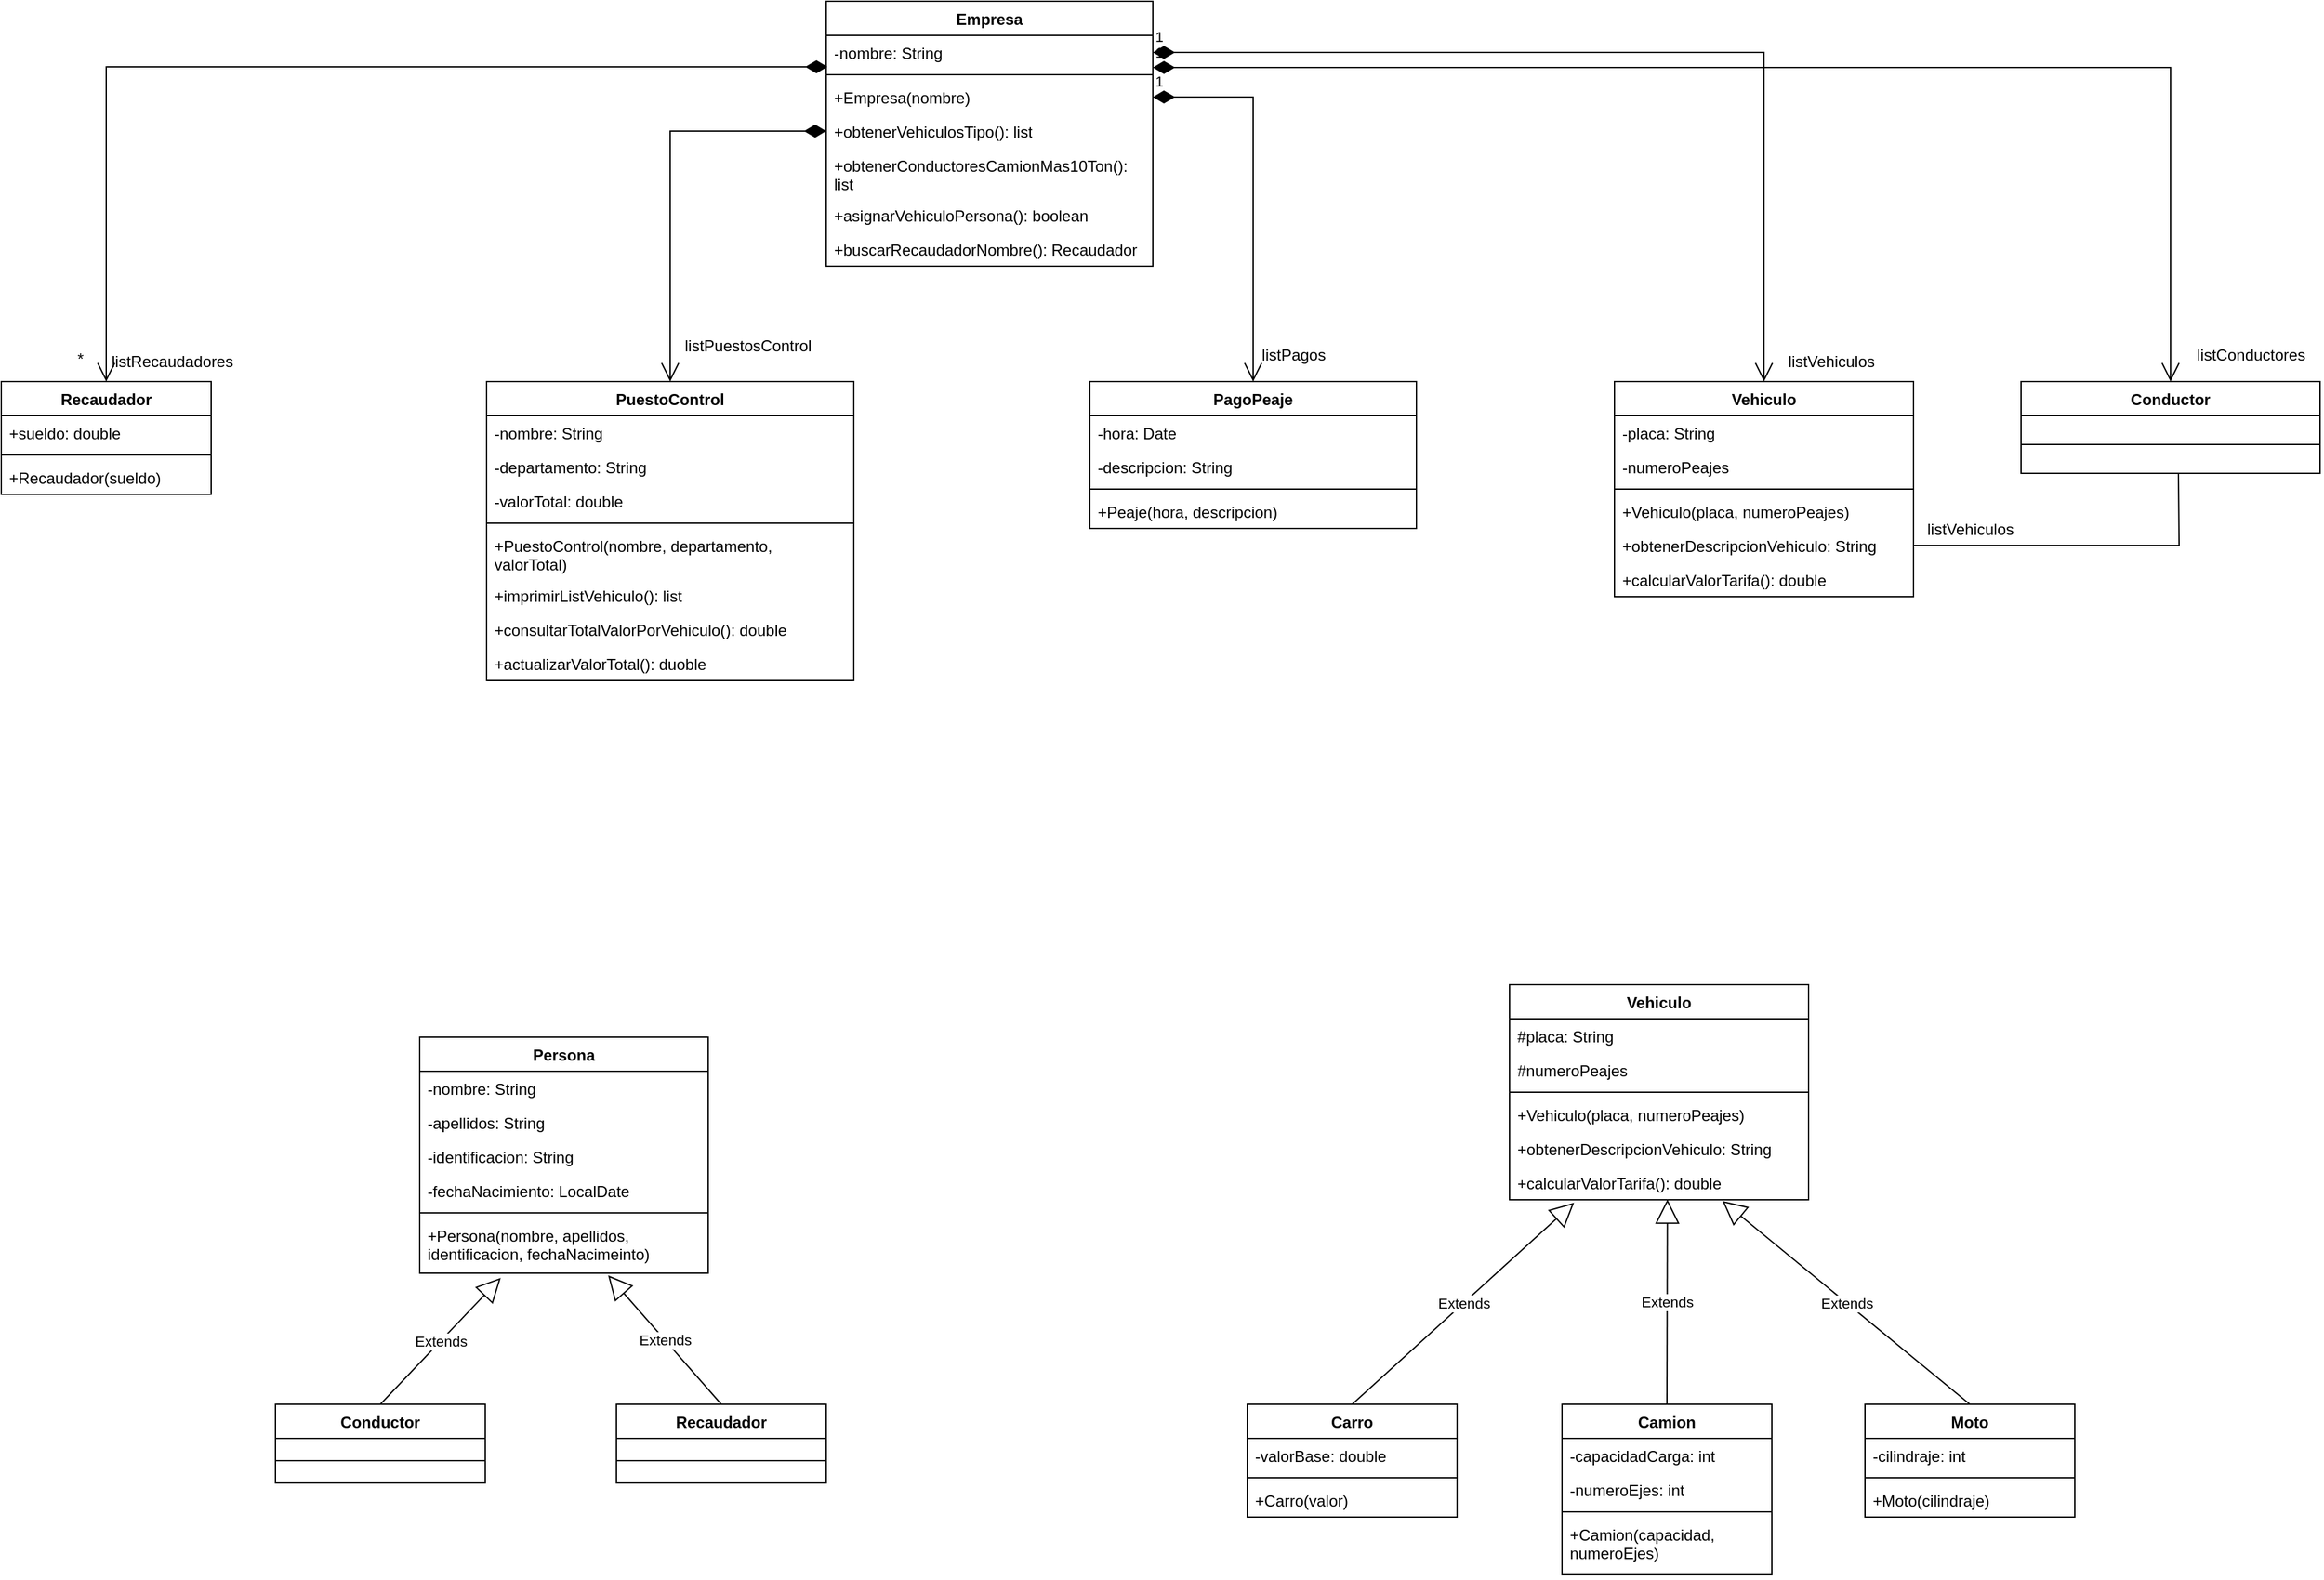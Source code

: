 <mxfile version="27.0.6">
  <diagram name="Página-1" id="nUhebVasy0a8CvPO7ZLj">
    <mxGraphModel grid="1" page="1" gridSize="10" guides="1" tooltips="1" connect="1" arrows="1" fold="1" pageScale="1" pageWidth="827" pageHeight="1169" math="0" shadow="0">
      <root>
        <mxCell id="0" />
        <mxCell id="1" parent="0" />
        <mxCell id="fp7vSaJ3_R6E_SOz58Nq-1" value="PagoPeaje" style="swimlane;fontStyle=1;align=center;verticalAlign=top;childLayout=stackLayout;horizontal=1;startSize=26;horizontalStack=0;resizeParent=1;resizeParentMax=0;resizeLast=0;collapsible=1;marginBottom=0;whiteSpace=wrap;html=1;" vertex="1" parent="1">
          <mxGeometry x="490" y="40" width="249" height="112" as="geometry" />
        </mxCell>
        <mxCell id="fp7vSaJ3_R6E_SOz58Nq-2" value="-hora: Date" style="text;strokeColor=none;fillColor=none;align=left;verticalAlign=top;spacingLeft=4;spacingRight=4;overflow=hidden;rotatable=0;points=[[0,0.5],[1,0.5]];portConstraint=eastwest;whiteSpace=wrap;html=1;" vertex="1" parent="fp7vSaJ3_R6E_SOz58Nq-1">
          <mxGeometry y="26" width="249" height="26" as="geometry" />
        </mxCell>
        <mxCell id="fp7vSaJ3_R6E_SOz58Nq-5" value="-descripcion: String" style="text;strokeColor=none;fillColor=none;align=left;verticalAlign=top;spacingLeft=4;spacingRight=4;overflow=hidden;rotatable=0;points=[[0,0.5],[1,0.5]];portConstraint=eastwest;whiteSpace=wrap;html=1;" vertex="1" parent="fp7vSaJ3_R6E_SOz58Nq-1">
          <mxGeometry y="52" width="249" height="26" as="geometry" />
        </mxCell>
        <mxCell id="fp7vSaJ3_R6E_SOz58Nq-3" value="" style="line;strokeWidth=1;fillColor=none;align=left;verticalAlign=middle;spacingTop=-1;spacingLeft=3;spacingRight=3;rotatable=0;labelPosition=right;points=[];portConstraint=eastwest;strokeColor=inherit;" vertex="1" parent="fp7vSaJ3_R6E_SOz58Nq-1">
          <mxGeometry y="78" width="249" height="8" as="geometry" />
        </mxCell>
        <mxCell id="fp7vSaJ3_R6E_SOz58Nq-42" value="+Peaje(hora, descripcion)" style="text;strokeColor=none;fillColor=none;align=left;verticalAlign=top;spacingLeft=4;spacingRight=4;overflow=hidden;rotatable=0;points=[[0,0.5],[1,0.5]];portConstraint=eastwest;whiteSpace=wrap;html=1;" vertex="1" parent="fp7vSaJ3_R6E_SOz58Nq-1">
          <mxGeometry y="86" width="249" height="26" as="geometry" />
        </mxCell>
        <mxCell id="fp7vSaJ3_R6E_SOz58Nq-12" value="Vehiculo" style="swimlane;fontStyle=1;align=center;verticalAlign=top;childLayout=stackLayout;horizontal=1;startSize=26;horizontalStack=0;resizeParent=1;resizeParentMax=0;resizeLast=0;collapsible=1;marginBottom=0;whiteSpace=wrap;html=1;" vertex="1" parent="1">
          <mxGeometry x="890" y="40" width="228" height="164" as="geometry" />
        </mxCell>
        <mxCell id="fp7vSaJ3_R6E_SOz58Nq-36" value="-placa: String" style="text;strokeColor=none;fillColor=none;align=left;verticalAlign=top;spacingLeft=4;spacingRight=4;overflow=hidden;rotatable=0;points=[[0,0.5],[1,0.5]];portConstraint=eastwest;whiteSpace=wrap;html=1;" vertex="1" parent="fp7vSaJ3_R6E_SOz58Nq-12">
          <mxGeometry y="26" width="228" height="26" as="geometry" />
        </mxCell>
        <mxCell id="fp7vSaJ3_R6E_SOz58Nq-13" value="-numeroPeajes" style="text;strokeColor=none;fillColor=none;align=left;verticalAlign=top;spacingLeft=4;spacingRight=4;overflow=hidden;rotatable=0;points=[[0,0.5],[1,0.5]];portConstraint=eastwest;whiteSpace=wrap;html=1;" vertex="1" parent="fp7vSaJ3_R6E_SOz58Nq-12">
          <mxGeometry y="52" width="228" height="26" as="geometry" />
        </mxCell>
        <mxCell id="fp7vSaJ3_R6E_SOz58Nq-14" value="" style="line;strokeWidth=1;fillColor=none;align=left;verticalAlign=middle;spacingTop=-1;spacingLeft=3;spacingRight=3;rotatable=0;labelPosition=right;points=[];portConstraint=eastwest;strokeColor=inherit;" vertex="1" parent="fp7vSaJ3_R6E_SOz58Nq-12">
          <mxGeometry y="78" width="228" height="8" as="geometry" />
        </mxCell>
        <mxCell id="fp7vSaJ3_R6E_SOz58Nq-43" value="+Vehiculo(placa, numeroPeajes)" style="text;strokeColor=none;fillColor=none;align=left;verticalAlign=top;spacingLeft=4;spacingRight=4;overflow=hidden;rotatable=0;points=[[0,0.5],[1,0.5]];portConstraint=eastwest;whiteSpace=wrap;html=1;" vertex="1" parent="fp7vSaJ3_R6E_SOz58Nq-12">
          <mxGeometry y="86" width="228" height="26" as="geometry" />
        </mxCell>
        <mxCell id="p5p9MChU_btG1nSV4dnL-3" value="+obtenerDescripcionVehiculo: String" style="text;strokeColor=none;fillColor=none;align=left;verticalAlign=top;spacingLeft=4;spacingRight=4;overflow=hidden;rotatable=0;points=[[0,0.5],[1,0.5]];portConstraint=eastwest;whiteSpace=wrap;html=1;" vertex="1" parent="fp7vSaJ3_R6E_SOz58Nq-12">
          <mxGeometry y="112" width="228" height="26" as="geometry" />
        </mxCell>
        <mxCell id="fp7vSaJ3_R6E_SOz58Nq-15" value="+calcularValorTarifa(): double" style="text;strokeColor=none;fillColor=none;align=left;verticalAlign=top;spacingLeft=4;spacingRight=4;overflow=hidden;rotatable=0;points=[[0,0.5],[1,0.5]];portConstraint=eastwest;whiteSpace=wrap;html=1;" vertex="1" parent="fp7vSaJ3_R6E_SOz58Nq-12">
          <mxGeometry y="138" width="228" height="26" as="geometry" />
        </mxCell>
        <mxCell id="fp7vSaJ3_R6E_SOz58Nq-17" value="PuestoControl" style="swimlane;fontStyle=1;align=center;verticalAlign=top;childLayout=stackLayout;horizontal=1;startSize=26;horizontalStack=0;resizeParent=1;resizeParentMax=0;resizeLast=0;collapsible=1;marginBottom=0;whiteSpace=wrap;html=1;" vertex="1" parent="1">
          <mxGeometry x="30" y="40" width="280" height="228" as="geometry" />
        </mxCell>
        <mxCell id="fp7vSaJ3_R6E_SOz58Nq-18" value="-nombre: String&amp;nbsp;" style="text;strokeColor=none;fillColor=none;align=left;verticalAlign=top;spacingLeft=4;spacingRight=4;overflow=hidden;rotatable=0;points=[[0,0.5],[1,0.5]];portConstraint=eastwest;whiteSpace=wrap;html=1;" vertex="1" parent="fp7vSaJ3_R6E_SOz58Nq-17">
          <mxGeometry y="26" width="280" height="26" as="geometry" />
        </mxCell>
        <mxCell id="fp7vSaJ3_R6E_SOz58Nq-19" value="-departamento: String" style="text;strokeColor=none;fillColor=none;align=left;verticalAlign=top;spacingLeft=4;spacingRight=4;overflow=hidden;rotatable=0;points=[[0,0.5],[1,0.5]];portConstraint=eastwest;whiteSpace=wrap;html=1;" vertex="1" parent="fp7vSaJ3_R6E_SOz58Nq-17">
          <mxGeometry y="52" width="280" height="26" as="geometry" />
        </mxCell>
        <mxCell id="fp7vSaJ3_R6E_SOz58Nq-20" value="-valorTotal: double" style="text;strokeColor=none;fillColor=none;align=left;verticalAlign=top;spacingLeft=4;spacingRight=4;overflow=hidden;rotatable=0;points=[[0,0.5],[1,0.5]];portConstraint=eastwest;whiteSpace=wrap;html=1;" vertex="1" parent="fp7vSaJ3_R6E_SOz58Nq-17">
          <mxGeometry y="78" width="280" height="26" as="geometry" />
        </mxCell>
        <mxCell id="fp7vSaJ3_R6E_SOz58Nq-21" value="" style="line;strokeWidth=1;fillColor=none;align=left;verticalAlign=middle;spacingTop=-1;spacingLeft=3;spacingRight=3;rotatable=0;labelPosition=right;points=[];portConstraint=eastwest;strokeColor=inherit;" vertex="1" parent="fp7vSaJ3_R6E_SOz58Nq-17">
          <mxGeometry y="104" width="280" height="8" as="geometry" />
        </mxCell>
        <mxCell id="fp7vSaJ3_R6E_SOz58Nq-22" value="+PuestoControl(nombre, departamento, valorTotal)" style="text;strokeColor=none;fillColor=none;align=left;verticalAlign=top;spacingLeft=4;spacingRight=4;overflow=hidden;rotatable=0;points=[[0,0.5],[1,0.5]];portConstraint=eastwest;whiteSpace=wrap;html=1;" vertex="1" parent="fp7vSaJ3_R6E_SOz58Nq-17">
          <mxGeometry y="112" width="280" height="38" as="geometry" />
        </mxCell>
        <mxCell id="fp7vSaJ3_R6E_SOz58Nq-23" value="+imprimirListVehiculo(): list" style="text;strokeColor=none;fillColor=none;align=left;verticalAlign=top;spacingLeft=4;spacingRight=4;overflow=hidden;rotatable=0;points=[[0,0.5],[1,0.5]];portConstraint=eastwest;whiteSpace=wrap;html=1;" vertex="1" parent="fp7vSaJ3_R6E_SOz58Nq-17">
          <mxGeometry y="150" width="280" height="26" as="geometry" />
        </mxCell>
        <mxCell id="fp7vSaJ3_R6E_SOz58Nq-24" value="+consultarTotalValorPorVehiculo(): double" style="text;strokeColor=none;fillColor=none;align=left;verticalAlign=top;spacingLeft=4;spacingRight=4;overflow=hidden;rotatable=0;points=[[0,0.5],[1,0.5]];portConstraint=eastwest;whiteSpace=wrap;html=1;" vertex="1" parent="fp7vSaJ3_R6E_SOz58Nq-17">
          <mxGeometry y="176" width="280" height="26" as="geometry" />
        </mxCell>
        <mxCell id="fp7vSaJ3_R6E_SOz58Nq-33" value="+actualizarValorTotal(): duoble" style="text;strokeColor=none;fillColor=none;align=left;verticalAlign=top;spacingLeft=4;spacingRight=4;overflow=hidden;rotatable=0;points=[[0,0.5],[1,0.5]];portConstraint=eastwest;whiteSpace=wrap;html=1;" vertex="1" parent="fp7vSaJ3_R6E_SOz58Nq-17">
          <mxGeometry y="202" width="280" height="26" as="geometry" />
        </mxCell>
        <mxCell id="fp7vSaJ3_R6E_SOz58Nq-27" value="Empresa" style="swimlane;fontStyle=1;align=center;verticalAlign=top;childLayout=stackLayout;horizontal=1;startSize=26;horizontalStack=0;resizeParent=1;resizeParentMax=0;resizeLast=0;collapsible=1;marginBottom=0;whiteSpace=wrap;html=1;" vertex="1" parent="1">
          <mxGeometry x="289" y="-250" width="249" height="202" as="geometry" />
        </mxCell>
        <mxCell id="fp7vSaJ3_R6E_SOz58Nq-28" value="-nombre: String&amp;nbsp;" style="text;strokeColor=none;fillColor=none;align=left;verticalAlign=top;spacingLeft=4;spacingRight=4;overflow=hidden;rotatable=0;points=[[0,0.5],[1,0.5]];portConstraint=eastwest;whiteSpace=wrap;html=1;" vertex="1" parent="fp7vSaJ3_R6E_SOz58Nq-27">
          <mxGeometry y="26" width="249" height="26" as="geometry" />
        </mxCell>
        <mxCell id="fp7vSaJ3_R6E_SOz58Nq-31" value="" style="line;strokeWidth=1;fillColor=none;align=left;verticalAlign=middle;spacingTop=-1;spacingLeft=3;spacingRight=3;rotatable=0;labelPosition=right;points=[];portConstraint=eastwest;strokeColor=inherit;" vertex="1" parent="fp7vSaJ3_R6E_SOz58Nq-27">
          <mxGeometry y="52" width="249" height="8" as="geometry" />
        </mxCell>
        <mxCell id="fp7vSaJ3_R6E_SOz58Nq-32" value="+Empresa(nombre)" style="text;strokeColor=none;fillColor=none;align=left;verticalAlign=top;spacingLeft=4;spacingRight=4;overflow=hidden;rotatable=0;points=[[0,0.5],[1,0.5]];portConstraint=eastwest;whiteSpace=wrap;html=1;" vertex="1" parent="fp7vSaJ3_R6E_SOz58Nq-27">
          <mxGeometry y="60" width="249" height="26" as="geometry" />
        </mxCell>
        <mxCell id="p5p9MChU_btG1nSV4dnL-16" value="+obtenerVehiculosTipo(): list" style="text;strokeColor=none;fillColor=none;align=left;verticalAlign=top;spacingLeft=4;spacingRight=4;overflow=hidden;rotatable=0;points=[[0,0.5],[1,0.5]];portConstraint=eastwest;whiteSpace=wrap;html=1;" vertex="1" parent="fp7vSaJ3_R6E_SOz58Nq-27">
          <mxGeometry y="86" width="249" height="26" as="geometry" />
        </mxCell>
        <mxCell id="fp7vSaJ3_R6E_SOz58Nq-26" value="+obtenerConductoresCamionMas10Ton(): list" style="text;strokeColor=none;fillColor=none;align=left;verticalAlign=top;spacingLeft=4;spacingRight=4;overflow=hidden;rotatable=0;points=[[0,0.5],[1,0.5]];portConstraint=eastwest;whiteSpace=wrap;html=1;" vertex="1" parent="fp7vSaJ3_R6E_SOz58Nq-27">
          <mxGeometry y="112" width="249" height="38" as="geometry" />
        </mxCell>
        <mxCell id="fp7vSaJ3_R6E_SOz58Nq-34" value="+asignarVehiculoPersona(): boolean" style="text;strokeColor=none;fillColor=none;align=left;verticalAlign=top;spacingLeft=4;spacingRight=4;overflow=hidden;rotatable=0;points=[[0,0.5],[1,0.5]];portConstraint=eastwest;whiteSpace=wrap;html=1;" vertex="1" parent="fp7vSaJ3_R6E_SOz58Nq-27">
          <mxGeometry y="150" width="249" height="26" as="geometry" />
        </mxCell>
        <mxCell id="fp7vSaJ3_R6E_SOz58Nq-25" value="+buscarRecaudadorNombre(): Recaudador" style="text;strokeColor=none;fillColor=none;align=left;verticalAlign=top;spacingLeft=4;spacingRight=4;overflow=hidden;rotatable=0;points=[[0,0.5],[1,0.5]];portConstraint=eastwest;whiteSpace=wrap;html=1;" vertex="1" parent="fp7vSaJ3_R6E_SOz58Nq-27">
          <mxGeometry y="176" width="249" height="26" as="geometry" />
        </mxCell>
        <mxCell id="fp7vSaJ3_R6E_SOz58Nq-37" value="Conductor" style="swimlane;fontStyle=1;align=center;verticalAlign=top;childLayout=stackLayout;horizontal=1;startSize=26;horizontalStack=0;resizeParent=1;resizeParentMax=0;resizeLast=0;collapsible=1;marginBottom=0;whiteSpace=wrap;html=1;" vertex="1" parent="1">
          <mxGeometry x="1200" y="40" width="228" height="70" as="geometry" />
        </mxCell>
        <mxCell id="fp7vSaJ3_R6E_SOz58Nq-40" value="" style="line;strokeWidth=1;fillColor=none;align=left;verticalAlign=middle;spacingTop=-1;spacingLeft=3;spacingRight=3;rotatable=0;labelPosition=right;points=[];portConstraint=eastwest;strokeColor=inherit;" vertex="1" parent="fp7vSaJ3_R6E_SOz58Nq-37">
          <mxGeometry y="26" width="228" height="44" as="geometry" />
        </mxCell>
        <mxCell id="fp7vSaJ3_R6E_SOz58Nq-48" value="Recaudador" style="swimlane;fontStyle=1;align=center;verticalAlign=top;childLayout=stackLayout;horizontal=1;startSize=26;horizontalStack=0;resizeParent=1;resizeParentMax=0;resizeLast=0;collapsible=1;marginBottom=0;whiteSpace=wrap;html=1;" vertex="1" parent="1">
          <mxGeometry x="-340" y="40" width="160" height="86" as="geometry" />
        </mxCell>
        <mxCell id="fp7vSaJ3_R6E_SOz58Nq-49" value="+sueldo: double" style="text;strokeColor=none;fillColor=none;align=left;verticalAlign=top;spacingLeft=4;spacingRight=4;overflow=hidden;rotatable=0;points=[[0,0.5],[1,0.5]];portConstraint=eastwest;whiteSpace=wrap;html=1;" vertex="1" parent="fp7vSaJ3_R6E_SOz58Nq-48">
          <mxGeometry y="26" width="160" height="26" as="geometry" />
        </mxCell>
        <mxCell id="fp7vSaJ3_R6E_SOz58Nq-50" value="" style="line;strokeWidth=1;fillColor=none;align=left;verticalAlign=middle;spacingTop=-1;spacingLeft=3;spacingRight=3;rotatable=0;labelPosition=right;points=[];portConstraint=eastwest;strokeColor=inherit;" vertex="1" parent="fp7vSaJ3_R6E_SOz58Nq-48">
          <mxGeometry y="52" width="160" height="8" as="geometry" />
        </mxCell>
        <mxCell id="fp7vSaJ3_R6E_SOz58Nq-51" value="+Recaudador(sueldo)" style="text;strokeColor=none;fillColor=none;align=left;verticalAlign=top;spacingLeft=4;spacingRight=4;overflow=hidden;rotatable=0;points=[[0,0.5],[1,0.5]];portConstraint=eastwest;whiteSpace=wrap;html=1;" vertex="1" parent="fp7vSaJ3_R6E_SOz58Nq-48">
          <mxGeometry y="60" width="160" height="26" as="geometry" />
        </mxCell>
        <mxCell id="fp7vSaJ3_R6E_SOz58Nq-52" value="" style="endArrow=open;html=1;endSize=12;startArrow=diamondThin;startSize=14;startFill=1;edgeStyle=orthogonalEdgeStyle;align=left;verticalAlign=bottom;rounded=0;entryX=0.5;entryY=0;entryDx=0;entryDy=0;exitX=0.004;exitY=0.923;exitDx=0;exitDy=0;exitPerimeter=0;" edge="1" parent="1" source="fp7vSaJ3_R6E_SOz58Nq-28" target="fp7vSaJ3_R6E_SOz58Nq-48">
          <mxGeometry x="-1" y="3" relative="1" as="geometry">
            <mxPoint x="260" y="-198" as="sourcePoint" />
            <mxPoint x="310" y="-20" as="targetPoint" />
          </mxGeometry>
        </mxCell>
        <mxCell id="fp7vSaJ3_R6E_SOz58Nq-53" value="" style="endArrow=open;html=1;endSize=12;startArrow=diamondThin;startSize=14;startFill=1;edgeStyle=orthogonalEdgeStyle;align=left;verticalAlign=bottom;rounded=0;entryX=0.5;entryY=0;entryDx=0;entryDy=0;exitX=0;exitY=0.5;exitDx=0;exitDy=0;" edge="1" parent="1" source="p5p9MChU_btG1nSV4dnL-16" target="fp7vSaJ3_R6E_SOz58Nq-17">
          <mxGeometry x="-1" y="3" relative="1" as="geometry">
            <mxPoint x="250" y="-170" as="sourcePoint" />
            <mxPoint x="-250" y="50" as="targetPoint" />
          </mxGeometry>
        </mxCell>
        <mxCell id="fp7vSaJ3_R6E_SOz58Nq-54" value="1" style="endArrow=open;html=1;endSize=12;startArrow=diamondThin;startSize=14;startFill=1;edgeStyle=orthogonalEdgeStyle;align=left;verticalAlign=bottom;rounded=0;exitX=1;exitY=0.25;exitDx=0;exitDy=0;" edge="1" parent="1" source="fp7vSaJ3_R6E_SOz58Nq-27" target="fp7vSaJ3_R6E_SOz58Nq-37">
          <mxGeometry x="-1" y="3" relative="1" as="geometry">
            <mxPoint x="710" as="sourcePoint" />
            <mxPoint x="870" as="targetPoint" />
          </mxGeometry>
        </mxCell>
        <mxCell id="fp7vSaJ3_R6E_SOz58Nq-55" value="1" style="endArrow=open;html=1;endSize=12;startArrow=diamondThin;startSize=14;startFill=1;edgeStyle=orthogonalEdgeStyle;align=left;verticalAlign=bottom;rounded=0;exitX=1;exitY=0.5;exitDx=0;exitDy=0;entryX=0.5;entryY=0;entryDx=0;entryDy=0;" edge="1" parent="1" source="fp7vSaJ3_R6E_SOz58Nq-28" target="fp7vSaJ3_R6E_SOz58Nq-12">
          <mxGeometry x="-1" y="3" relative="1" as="geometry">
            <mxPoint x="548" y="-218" as="sourcePoint" />
            <mxPoint x="1324" y="50" as="targetPoint" />
          </mxGeometry>
        </mxCell>
        <mxCell id="fp7vSaJ3_R6E_SOz58Nq-56" value="1" style="endArrow=open;html=1;endSize=12;startArrow=diamondThin;startSize=14;startFill=1;edgeStyle=orthogonalEdgeStyle;align=left;verticalAlign=bottom;rounded=0;exitX=1;exitY=0.5;exitDx=0;exitDy=0;entryX=0.5;entryY=0;entryDx=0;entryDy=0;" edge="1" parent="1" source="fp7vSaJ3_R6E_SOz58Nq-32" target="fp7vSaJ3_R6E_SOz58Nq-1">
          <mxGeometry x="-1" y="3" relative="1" as="geometry">
            <mxPoint x="548" y="-201" as="sourcePoint" />
            <mxPoint x="1014" y="50" as="targetPoint" />
          </mxGeometry>
        </mxCell>
        <mxCell id="fp7vSaJ3_R6E_SOz58Nq-57" value="Persona" style="swimlane;fontStyle=1;align=center;verticalAlign=top;childLayout=stackLayout;horizontal=1;startSize=26;horizontalStack=0;resizeParent=1;resizeParentMax=0;resizeLast=0;collapsible=1;marginBottom=0;whiteSpace=wrap;html=1;" vertex="1" parent="1">
          <mxGeometry x="-21" y="540" width="220" height="180" as="geometry" />
        </mxCell>
        <mxCell id="fp7vSaJ3_R6E_SOz58Nq-61" value="-nombre: String" style="text;strokeColor=none;fillColor=none;align=left;verticalAlign=top;spacingLeft=4;spacingRight=4;overflow=hidden;rotatable=0;points=[[0,0.5],[1,0.5]];portConstraint=eastwest;whiteSpace=wrap;html=1;" vertex="1" parent="fp7vSaJ3_R6E_SOz58Nq-57">
          <mxGeometry y="26" width="220" height="26" as="geometry" />
        </mxCell>
        <mxCell id="fp7vSaJ3_R6E_SOz58Nq-62" value="-apellidos: String" style="text;strokeColor=none;fillColor=none;align=left;verticalAlign=top;spacingLeft=4;spacingRight=4;overflow=hidden;rotatable=0;points=[[0,0.5],[1,0.5]];portConstraint=eastwest;whiteSpace=wrap;html=1;" vertex="1" parent="fp7vSaJ3_R6E_SOz58Nq-57">
          <mxGeometry y="52" width="220" height="26" as="geometry" />
        </mxCell>
        <mxCell id="fp7vSaJ3_R6E_SOz58Nq-63" value="-identificacion: String" style="text;strokeColor=none;fillColor=none;align=left;verticalAlign=top;spacingLeft=4;spacingRight=4;overflow=hidden;rotatable=0;points=[[0,0.5],[1,0.5]];portConstraint=eastwest;whiteSpace=wrap;html=1;" vertex="1" parent="fp7vSaJ3_R6E_SOz58Nq-57">
          <mxGeometry y="78" width="220" height="26" as="geometry" />
        </mxCell>
        <mxCell id="fp7vSaJ3_R6E_SOz58Nq-58" value="-fechaNacimiento: LocalDate" style="text;strokeColor=none;fillColor=none;align=left;verticalAlign=top;spacingLeft=4;spacingRight=4;overflow=hidden;rotatable=0;points=[[0,0.5],[1,0.5]];portConstraint=eastwest;whiteSpace=wrap;html=1;" vertex="1" parent="fp7vSaJ3_R6E_SOz58Nq-57">
          <mxGeometry y="104" width="220" height="26" as="geometry" />
        </mxCell>
        <mxCell id="fp7vSaJ3_R6E_SOz58Nq-59" value="" style="line;strokeWidth=1;fillColor=none;align=left;verticalAlign=middle;spacingTop=-1;spacingLeft=3;spacingRight=3;rotatable=0;labelPosition=right;points=[];portConstraint=eastwest;strokeColor=inherit;" vertex="1" parent="fp7vSaJ3_R6E_SOz58Nq-57">
          <mxGeometry y="130" width="220" height="8" as="geometry" />
        </mxCell>
        <mxCell id="fp7vSaJ3_R6E_SOz58Nq-60" value="+Persona(nombre, apellidos, identificacion, fechaNacimeinto)" style="text;strokeColor=none;fillColor=none;align=left;verticalAlign=top;spacingLeft=4;spacingRight=4;overflow=hidden;rotatable=0;points=[[0,0.5],[1,0.5]];portConstraint=eastwest;whiteSpace=wrap;html=1;" vertex="1" parent="fp7vSaJ3_R6E_SOz58Nq-57">
          <mxGeometry y="138" width="220" height="42" as="geometry" />
        </mxCell>
        <mxCell id="fp7vSaJ3_R6E_SOz58Nq-64" value="Conductor" style="swimlane;fontStyle=1;align=center;verticalAlign=top;childLayout=stackLayout;horizontal=1;startSize=26;horizontalStack=0;resizeParent=1;resizeParentMax=0;resizeLast=0;collapsible=1;marginBottom=0;whiteSpace=wrap;html=1;" vertex="1" parent="1">
          <mxGeometry x="-131" y="820" width="160" height="60" as="geometry" />
        </mxCell>
        <mxCell id="fp7vSaJ3_R6E_SOz58Nq-66" value="" style="line;strokeWidth=1;fillColor=none;align=left;verticalAlign=middle;spacingTop=-1;spacingLeft=3;spacingRight=3;rotatable=0;labelPosition=right;points=[];portConstraint=eastwest;strokeColor=inherit;" vertex="1" parent="fp7vSaJ3_R6E_SOz58Nq-64">
          <mxGeometry y="26" width="160" height="34" as="geometry" />
        </mxCell>
        <mxCell id="fp7vSaJ3_R6E_SOz58Nq-69" value="Recaudador" style="swimlane;fontStyle=1;align=center;verticalAlign=top;childLayout=stackLayout;horizontal=1;startSize=26;horizontalStack=0;resizeParent=1;resizeParentMax=0;resizeLast=0;collapsible=1;marginBottom=0;whiteSpace=wrap;html=1;" vertex="1" parent="1">
          <mxGeometry x="129" y="820" width="160" height="60" as="geometry" />
        </mxCell>
        <mxCell id="fp7vSaJ3_R6E_SOz58Nq-70" value="" style="line;strokeWidth=1;fillColor=none;align=left;verticalAlign=middle;spacingTop=-1;spacingLeft=3;spacingRight=3;rotatable=0;labelPosition=right;points=[];portConstraint=eastwest;strokeColor=inherit;" vertex="1" parent="fp7vSaJ3_R6E_SOz58Nq-69">
          <mxGeometry y="26" width="160" height="34" as="geometry" />
        </mxCell>
        <mxCell id="fp7vSaJ3_R6E_SOz58Nq-71" value="Extends" style="endArrow=block;endSize=16;endFill=0;html=1;rounded=0;entryX=0.281;entryY=1.085;entryDx=0;entryDy=0;entryPerimeter=0;exitX=0.5;exitY=0;exitDx=0;exitDy=0;" edge="1" parent="1" source="fp7vSaJ3_R6E_SOz58Nq-64" target="fp7vSaJ3_R6E_SOz58Nq-60">
          <mxGeometry width="160" relative="1" as="geometry">
            <mxPoint x="-21" y="800" as="sourcePoint" />
            <mxPoint x="309" y="870" as="targetPoint" />
          </mxGeometry>
        </mxCell>
        <mxCell id="fp7vSaJ3_R6E_SOz58Nq-72" value="Extends" style="endArrow=block;endSize=16;endFill=0;html=1;rounded=0;entryX=0.653;entryY=1.039;entryDx=0;entryDy=0;entryPerimeter=0;exitX=0.5;exitY=0;exitDx=0;exitDy=0;" edge="1" parent="1" source="fp7vSaJ3_R6E_SOz58Nq-69" target="fp7vSaJ3_R6E_SOz58Nq-60">
          <mxGeometry width="160" relative="1" as="geometry">
            <mxPoint x="169" y="840" as="sourcePoint" />
            <mxPoint x="329" y="840" as="targetPoint" />
          </mxGeometry>
        </mxCell>
        <mxCell id="fp7vSaJ3_R6E_SOz58Nq-84" value="Extends" style="endArrow=block;endSize=16;endFill=0;html=1;rounded=0;entryX=0.216;entryY=1.085;entryDx=0;entryDy=0;entryPerimeter=0;exitX=0.5;exitY=0;exitDx=0;exitDy=0;" edge="1" parent="1" source="fp7vSaJ3_R6E_SOz58Nq-92" target="fp7vSaJ3_R6E_SOz58Nq-91">
          <mxGeometry width="160" relative="1" as="geometry">
            <mxPoint x="690" y="800" as="sourcePoint" />
            <mxPoint x="869.82" y="693.57" as="targetPoint" />
          </mxGeometry>
        </mxCell>
        <mxCell id="fp7vSaJ3_R6E_SOz58Nq-85" value="Extends" style="endArrow=block;endSize=16;endFill=0;html=1;rounded=0;entryX=0.712;entryY=1.035;entryDx=0;entryDy=0;entryPerimeter=0;exitX=0.5;exitY=0;exitDx=0;exitDy=0;" edge="1" parent="1" source="fp7vSaJ3_R6E_SOz58Nq-96" target="fp7vSaJ3_R6E_SOz58Nq-91">
          <mxGeometry width="160" relative="1" as="geometry">
            <mxPoint x="1038" y="790" as="sourcePoint" />
            <mxPoint x="951.66" y="691.638" as="targetPoint" />
          </mxGeometry>
        </mxCell>
        <mxCell id="fp7vSaJ3_R6E_SOz58Nq-86" value="Vehiculo" style="swimlane;fontStyle=1;align=center;verticalAlign=top;childLayout=stackLayout;horizontal=1;startSize=26;horizontalStack=0;resizeParent=1;resizeParentMax=0;resizeLast=0;collapsible=1;marginBottom=0;whiteSpace=wrap;html=1;" vertex="1" parent="1">
          <mxGeometry x="810" y="500" width="228" height="164" as="geometry" />
        </mxCell>
        <mxCell id="fp7vSaJ3_R6E_SOz58Nq-87" value="#placa: String" style="text;strokeColor=none;fillColor=none;align=left;verticalAlign=top;spacingLeft=4;spacingRight=4;overflow=hidden;rotatable=0;points=[[0,0.5],[1,0.5]];portConstraint=eastwest;whiteSpace=wrap;html=1;" vertex="1" parent="fp7vSaJ3_R6E_SOz58Nq-86">
          <mxGeometry y="26" width="228" height="26" as="geometry" />
        </mxCell>
        <mxCell id="fp7vSaJ3_R6E_SOz58Nq-88" value="#numeroPeajes" style="text;strokeColor=none;fillColor=none;align=left;verticalAlign=top;spacingLeft=4;spacingRight=4;overflow=hidden;rotatable=0;points=[[0,0.5],[1,0.5]];portConstraint=eastwest;whiteSpace=wrap;html=1;" vertex="1" parent="fp7vSaJ3_R6E_SOz58Nq-86">
          <mxGeometry y="52" width="228" height="26" as="geometry" />
        </mxCell>
        <mxCell id="fp7vSaJ3_R6E_SOz58Nq-89" value="" style="line;strokeWidth=1;fillColor=none;align=left;verticalAlign=middle;spacingTop=-1;spacingLeft=3;spacingRight=3;rotatable=0;labelPosition=right;points=[];portConstraint=eastwest;strokeColor=inherit;" vertex="1" parent="fp7vSaJ3_R6E_SOz58Nq-86">
          <mxGeometry y="78" width="228" height="8" as="geometry" />
        </mxCell>
        <mxCell id="fp7vSaJ3_R6E_SOz58Nq-90" value="+Vehiculo(placa, numeroPeajes)" style="text;strokeColor=none;fillColor=none;align=left;verticalAlign=top;spacingLeft=4;spacingRight=4;overflow=hidden;rotatable=0;points=[[0,0.5],[1,0.5]];portConstraint=eastwest;whiteSpace=wrap;html=1;" vertex="1" parent="fp7vSaJ3_R6E_SOz58Nq-86">
          <mxGeometry y="86" width="228" height="26" as="geometry" />
        </mxCell>
        <mxCell id="p5p9MChU_btG1nSV4dnL-4" value="+obtenerDescripcionVehiculo: String" style="text;strokeColor=none;fillColor=none;align=left;verticalAlign=top;spacingLeft=4;spacingRight=4;overflow=hidden;rotatable=0;points=[[0,0.5],[1,0.5]];portConstraint=eastwest;whiteSpace=wrap;html=1;" vertex="1" parent="fp7vSaJ3_R6E_SOz58Nq-86">
          <mxGeometry y="112" width="228" height="26" as="geometry" />
        </mxCell>
        <mxCell id="fp7vSaJ3_R6E_SOz58Nq-91" value="+calcularValorTarifa(): double" style="text;strokeColor=none;fillColor=none;align=left;verticalAlign=top;spacingLeft=4;spacingRight=4;overflow=hidden;rotatable=0;points=[[0,0.5],[1,0.5]];portConstraint=eastwest;whiteSpace=wrap;html=1;" vertex="1" parent="fp7vSaJ3_R6E_SOz58Nq-86">
          <mxGeometry y="138" width="228" height="26" as="geometry" />
        </mxCell>
        <mxCell id="fp7vSaJ3_R6E_SOz58Nq-92" value="Carro" style="swimlane;fontStyle=1;align=center;verticalAlign=top;childLayout=stackLayout;horizontal=1;startSize=26;horizontalStack=0;resizeParent=1;resizeParentMax=0;resizeLast=0;collapsible=1;marginBottom=0;whiteSpace=wrap;html=1;" vertex="1" parent="1">
          <mxGeometry x="610" y="820" width="160" height="86" as="geometry" />
        </mxCell>
        <mxCell id="fp7vSaJ3_R6E_SOz58Nq-93" value="-valorBase: double" style="text;strokeColor=none;fillColor=none;align=left;verticalAlign=top;spacingLeft=4;spacingRight=4;overflow=hidden;rotatable=0;points=[[0,0.5],[1,0.5]];portConstraint=eastwest;whiteSpace=wrap;html=1;" vertex="1" parent="fp7vSaJ3_R6E_SOz58Nq-92">
          <mxGeometry y="26" width="160" height="26" as="geometry" />
        </mxCell>
        <mxCell id="fp7vSaJ3_R6E_SOz58Nq-94" value="" style="line;strokeWidth=1;fillColor=none;align=left;verticalAlign=middle;spacingTop=-1;spacingLeft=3;spacingRight=3;rotatable=0;labelPosition=right;points=[];portConstraint=eastwest;strokeColor=inherit;" vertex="1" parent="fp7vSaJ3_R6E_SOz58Nq-92">
          <mxGeometry y="52" width="160" height="8" as="geometry" />
        </mxCell>
        <mxCell id="fp7vSaJ3_R6E_SOz58Nq-95" value="+Carro(valor)" style="text;strokeColor=none;fillColor=none;align=left;verticalAlign=top;spacingLeft=4;spacingRight=4;overflow=hidden;rotatable=0;points=[[0,0.5],[1,0.5]];portConstraint=eastwest;whiteSpace=wrap;html=1;" vertex="1" parent="fp7vSaJ3_R6E_SOz58Nq-92">
          <mxGeometry y="60" width="160" height="26" as="geometry" />
        </mxCell>
        <mxCell id="fp7vSaJ3_R6E_SOz58Nq-96" value="Moto&lt;div&gt;&lt;br&gt;&lt;/div&gt;" style="swimlane;fontStyle=1;align=center;verticalAlign=top;childLayout=stackLayout;horizontal=1;startSize=26;horizontalStack=0;resizeParent=1;resizeParentMax=0;resizeLast=0;collapsible=1;marginBottom=0;whiteSpace=wrap;html=1;" vertex="1" parent="1">
          <mxGeometry x="1081" y="820" width="160" height="86" as="geometry" />
        </mxCell>
        <mxCell id="fp7vSaJ3_R6E_SOz58Nq-97" value="-cilindraje: int" style="text;strokeColor=none;fillColor=none;align=left;verticalAlign=top;spacingLeft=4;spacingRight=4;overflow=hidden;rotatable=0;points=[[0,0.5],[1,0.5]];portConstraint=eastwest;whiteSpace=wrap;html=1;" vertex="1" parent="fp7vSaJ3_R6E_SOz58Nq-96">
          <mxGeometry y="26" width="160" height="26" as="geometry" />
        </mxCell>
        <mxCell id="fp7vSaJ3_R6E_SOz58Nq-98" value="" style="line;strokeWidth=1;fillColor=none;align=left;verticalAlign=middle;spacingTop=-1;spacingLeft=3;spacingRight=3;rotatable=0;labelPosition=right;points=[];portConstraint=eastwest;strokeColor=inherit;" vertex="1" parent="fp7vSaJ3_R6E_SOz58Nq-96">
          <mxGeometry y="52" width="160" height="8" as="geometry" />
        </mxCell>
        <mxCell id="fp7vSaJ3_R6E_SOz58Nq-99" value="+Moto(cilindraje)" style="text;strokeColor=none;fillColor=none;align=left;verticalAlign=top;spacingLeft=4;spacingRight=4;overflow=hidden;rotatable=0;points=[[0,0.5],[1,0.5]];portConstraint=eastwest;whiteSpace=wrap;html=1;" vertex="1" parent="fp7vSaJ3_R6E_SOz58Nq-96">
          <mxGeometry y="60" width="160" height="26" as="geometry" />
        </mxCell>
        <mxCell id="fp7vSaJ3_R6E_SOz58Nq-100" value="Camion" style="swimlane;fontStyle=1;align=center;verticalAlign=top;childLayout=stackLayout;horizontal=1;startSize=26;horizontalStack=0;resizeParent=1;resizeParentMax=0;resizeLast=0;collapsible=1;marginBottom=0;whiteSpace=wrap;html=1;" vertex="1" parent="1">
          <mxGeometry x="850" y="820" width="160" height="130" as="geometry" />
        </mxCell>
        <mxCell id="fp7vSaJ3_R6E_SOz58Nq-101" value="-capacidadCarga: int" style="text;strokeColor=none;fillColor=none;align=left;verticalAlign=top;spacingLeft=4;spacingRight=4;overflow=hidden;rotatable=0;points=[[0,0.5],[1,0.5]];portConstraint=eastwest;whiteSpace=wrap;html=1;" vertex="1" parent="fp7vSaJ3_R6E_SOz58Nq-100">
          <mxGeometry y="26" width="160" height="26" as="geometry" />
        </mxCell>
        <mxCell id="fp7vSaJ3_R6E_SOz58Nq-106" value="-numeroEjes: int" style="text;strokeColor=none;fillColor=none;align=left;verticalAlign=top;spacingLeft=4;spacingRight=4;overflow=hidden;rotatable=0;points=[[0,0.5],[1,0.5]];portConstraint=eastwest;whiteSpace=wrap;html=1;" vertex="1" parent="fp7vSaJ3_R6E_SOz58Nq-100">
          <mxGeometry y="52" width="160" height="26" as="geometry" />
        </mxCell>
        <mxCell id="fp7vSaJ3_R6E_SOz58Nq-102" value="" style="line;strokeWidth=1;fillColor=none;align=left;verticalAlign=middle;spacingTop=-1;spacingLeft=3;spacingRight=3;rotatable=0;labelPosition=right;points=[];portConstraint=eastwest;strokeColor=inherit;" vertex="1" parent="fp7vSaJ3_R6E_SOz58Nq-100">
          <mxGeometry y="78" width="160" height="8" as="geometry" />
        </mxCell>
        <mxCell id="fp7vSaJ3_R6E_SOz58Nq-103" value="+Camion(capacidad, numeroEjes)" style="text;strokeColor=none;fillColor=none;align=left;verticalAlign=top;spacingLeft=4;spacingRight=4;overflow=hidden;rotatable=0;points=[[0,0.5],[1,0.5]];portConstraint=eastwest;whiteSpace=wrap;html=1;" vertex="1" parent="fp7vSaJ3_R6E_SOz58Nq-100">
          <mxGeometry y="86" width="160" height="44" as="geometry" />
        </mxCell>
        <mxCell id="p5p9MChU_btG1nSV4dnL-1" value="Extends" style="endArrow=block;endSize=16;endFill=0;html=1;rounded=0;exitX=0.5;exitY=0;exitDx=0;exitDy=0;entryX=0.528;entryY=0.992;entryDx=0;entryDy=0;entryPerimeter=0;" edge="1" parent="1" source="fp7vSaJ3_R6E_SOz58Nq-100" target="fp7vSaJ3_R6E_SOz58Nq-91">
          <mxGeometry width="160" relative="1" as="geometry">
            <mxPoint x="931" y="810" as="sourcePoint" />
            <mxPoint x="920" y="680" as="targetPoint" />
          </mxGeometry>
        </mxCell>
        <mxCell id="p5p9MChU_btG1nSV4dnL-6" value="*" style="text;html=1;align=center;verticalAlign=middle;resizable=0;points=[];autosize=1;strokeColor=none;fillColor=none;" vertex="1" parent="1">
          <mxGeometry x="-295" y="8" width="30" height="30" as="geometry" />
        </mxCell>
        <mxCell id="p5p9MChU_btG1nSV4dnL-7" value="listRecaudadores" style="text;html=1;align=center;verticalAlign=middle;resizable=0;points=[];autosize=1;strokeColor=none;fillColor=none;" vertex="1" parent="1">
          <mxGeometry x="-270" y="10" width="120" height="30" as="geometry" />
        </mxCell>
        <mxCell id="p5p9MChU_btG1nSV4dnL-8" value="listPuestosControl&lt;div&gt;&lt;br&gt;&lt;/div&gt;" style="text;html=1;align=center;verticalAlign=middle;resizable=0;points=[];autosize=1;strokeColor=none;fillColor=none;" vertex="1" parent="1">
          <mxGeometry x="169" width="120" height="40" as="geometry" />
        </mxCell>
        <mxCell id="p5p9MChU_btG1nSV4dnL-9" value="listPagos" style="text;html=1;align=center;verticalAlign=middle;resizable=0;points=[];autosize=1;strokeColor=none;fillColor=none;" vertex="1" parent="1">
          <mxGeometry x="610" y="5" width="70" height="30" as="geometry" />
        </mxCell>
        <mxCell id="p5p9MChU_btG1nSV4dnL-10" value="listVehiculos" style="text;html=1;align=center;verticalAlign=middle;resizable=0;points=[];autosize=1;strokeColor=none;fillColor=none;" vertex="1" parent="1">
          <mxGeometry x="1010" y="10" width="90" height="30" as="geometry" />
        </mxCell>
        <mxCell id="p5p9MChU_btG1nSV4dnL-11" value="listConductores" style="text;html=1;align=center;verticalAlign=middle;resizable=0;points=[];autosize=1;strokeColor=none;fillColor=none;" vertex="1" parent="1">
          <mxGeometry x="1320" y="5" width="110" height="30" as="geometry" />
        </mxCell>
        <mxCell id="p5p9MChU_btG1nSV4dnL-12" value="" style="endArrow=none;html=1;edgeStyle=orthogonalEdgeStyle;rounded=0;exitX=1;exitY=0.5;exitDx=0;exitDy=0;" edge="1" parent="1" source="p5p9MChU_btG1nSV4dnL-3">
          <mxGeometry relative="1" as="geometry">
            <mxPoint x="1230" y="220" as="sourcePoint" />
            <mxPoint x="1320" y="110" as="targetPoint" />
          </mxGeometry>
        </mxCell>
        <mxCell id="p5p9MChU_btG1nSV4dnL-15" value="listVehiculos" style="text;html=1;align=center;verticalAlign=middle;resizable=0;points=[];autosize=1;strokeColor=none;fillColor=none;" vertex="1" parent="1">
          <mxGeometry x="1116" y="138" width="90" height="30" as="geometry" />
        </mxCell>
      </root>
    </mxGraphModel>
  </diagram>
</mxfile>
